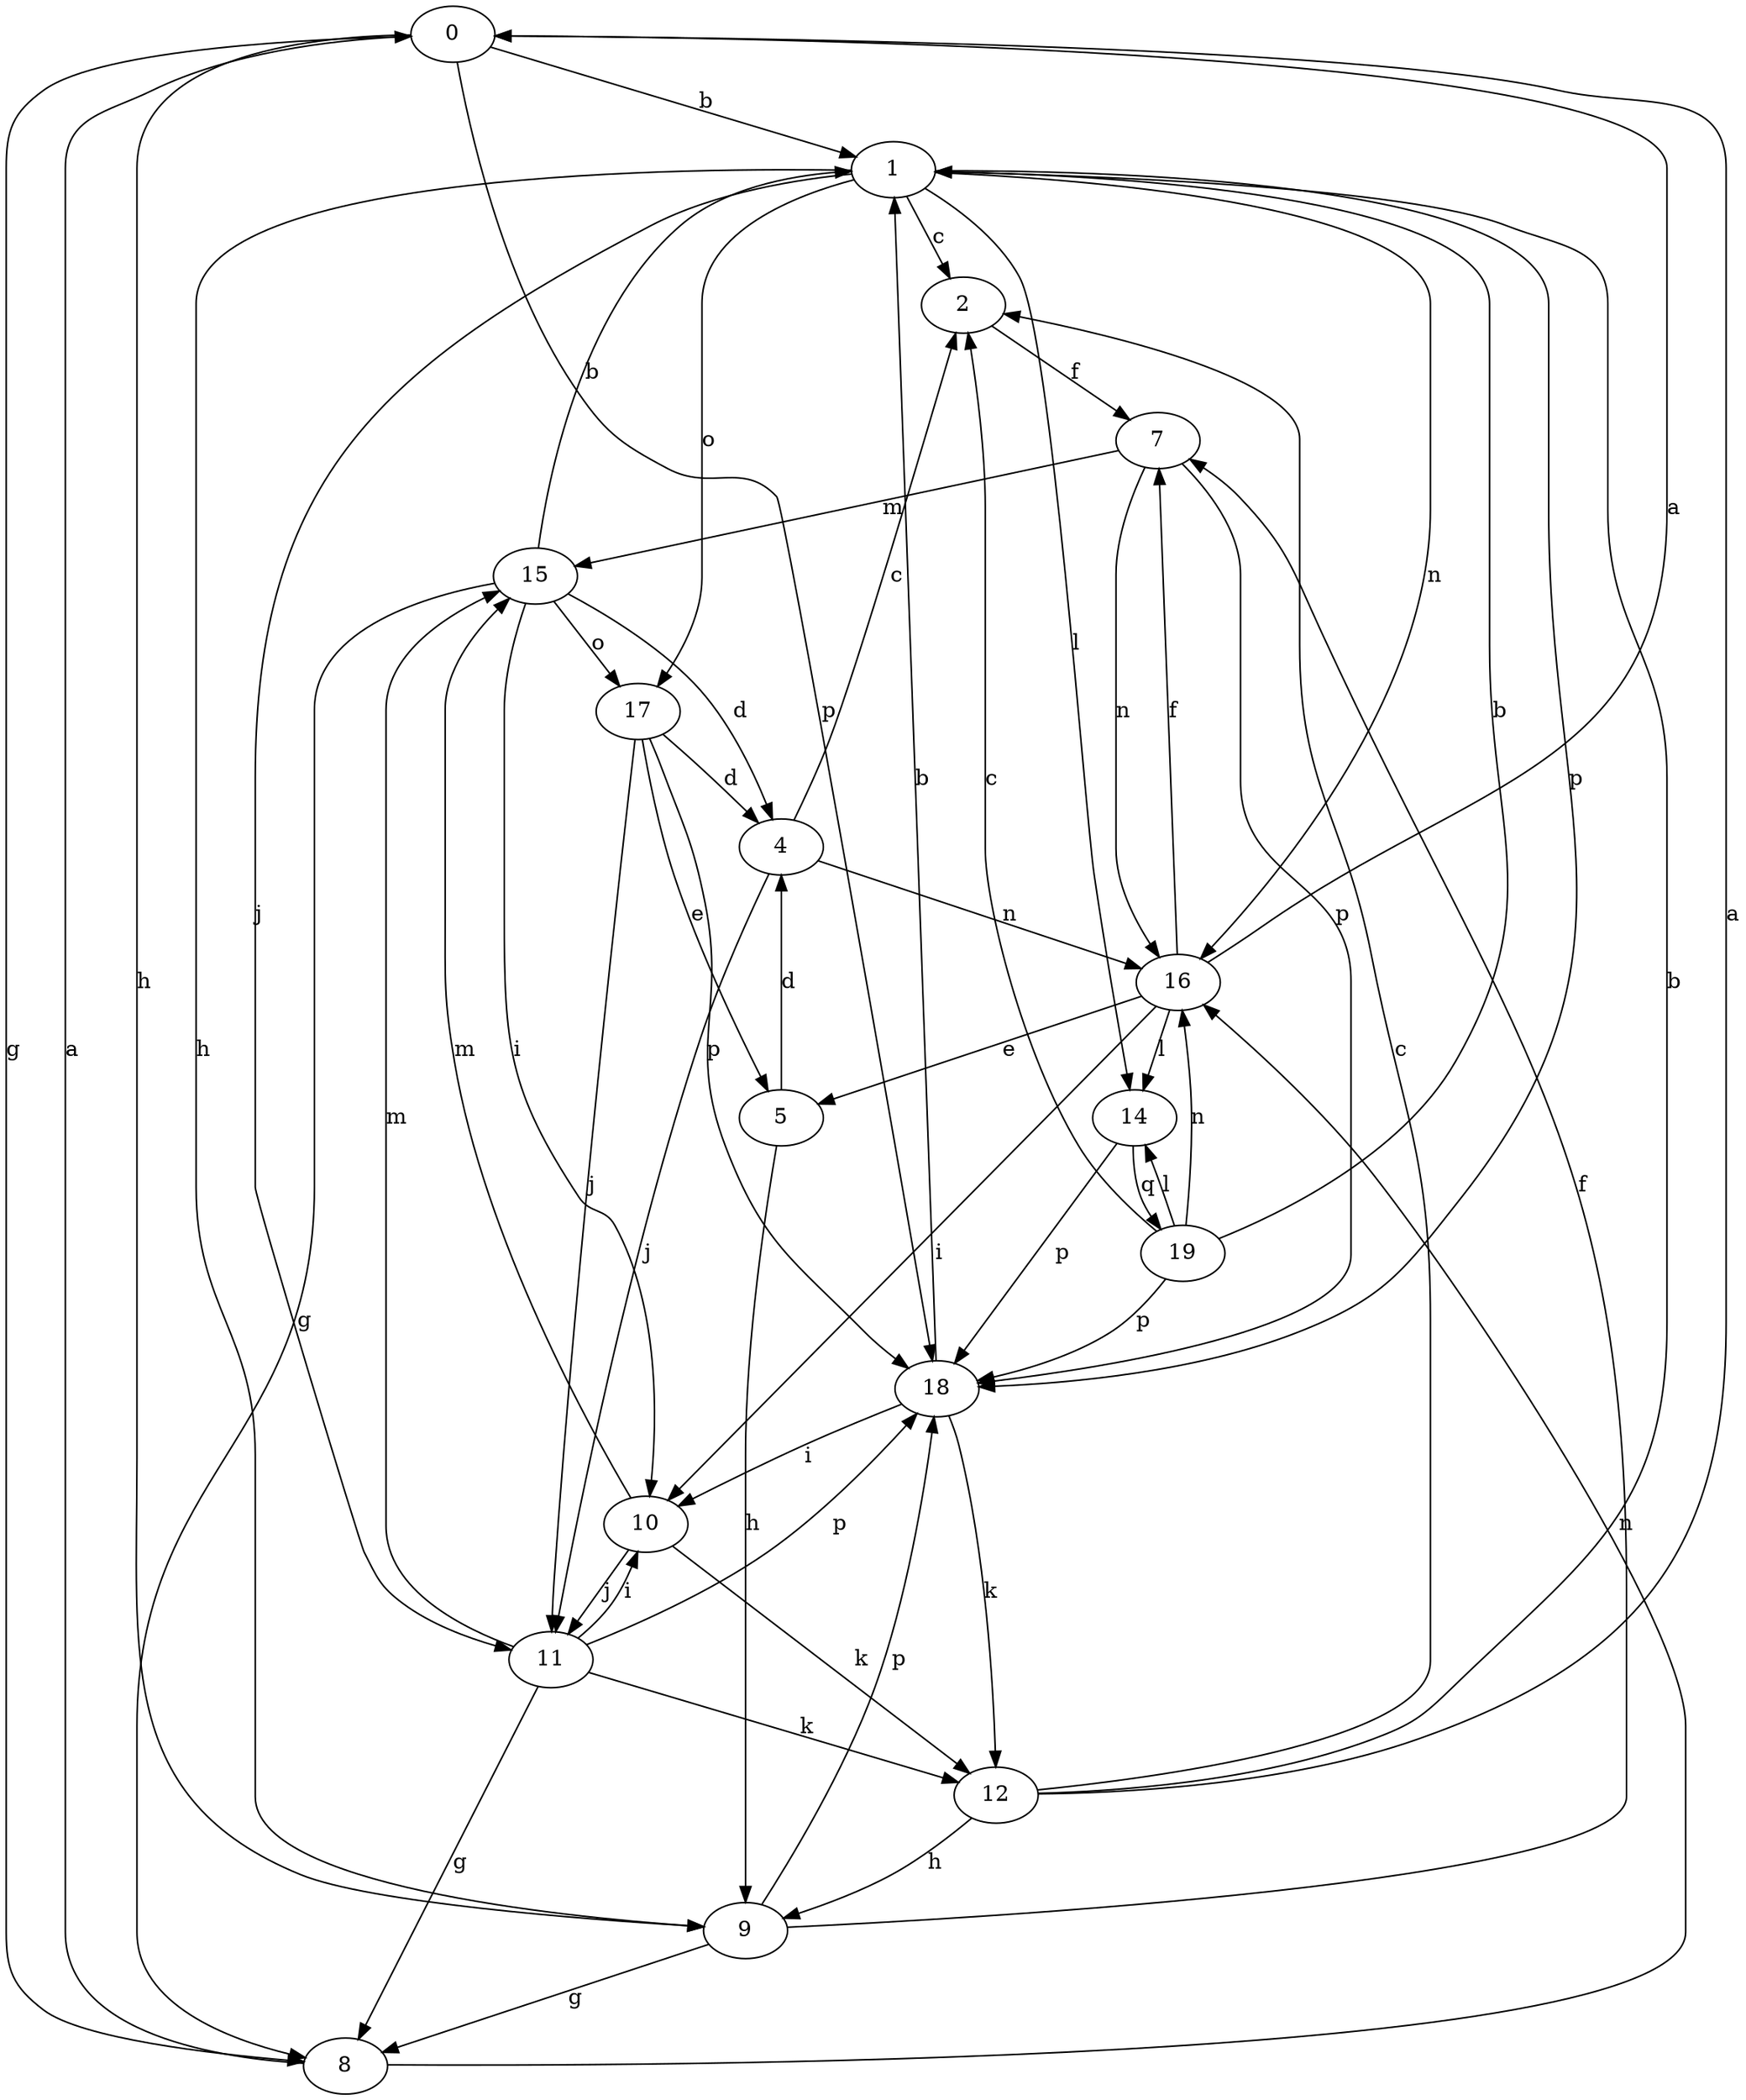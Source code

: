 strict digraph  {
0;
1;
2;
4;
5;
7;
8;
9;
10;
11;
12;
14;
15;
16;
17;
18;
19;
0 -> 1  [label=b];
0 -> 8  [label=g];
0 -> 9  [label=h];
0 -> 18  [label=p];
1 -> 2  [label=c];
1 -> 9  [label=h];
1 -> 11  [label=j];
1 -> 14  [label=l];
1 -> 16  [label=n];
1 -> 17  [label=o];
1 -> 18  [label=p];
2 -> 7  [label=f];
4 -> 2  [label=c];
4 -> 11  [label=j];
4 -> 16  [label=n];
5 -> 4  [label=d];
5 -> 9  [label=h];
7 -> 15  [label=m];
7 -> 16  [label=n];
7 -> 18  [label=p];
8 -> 0  [label=a];
8 -> 16  [label=n];
9 -> 7  [label=f];
9 -> 8  [label=g];
9 -> 18  [label=p];
10 -> 11  [label=j];
10 -> 12  [label=k];
10 -> 15  [label=m];
11 -> 8  [label=g];
11 -> 10  [label=i];
11 -> 12  [label=k];
11 -> 15  [label=m];
11 -> 18  [label=p];
12 -> 0  [label=a];
12 -> 1  [label=b];
12 -> 2  [label=c];
12 -> 9  [label=h];
14 -> 18  [label=p];
14 -> 19  [label=q];
15 -> 1  [label=b];
15 -> 4  [label=d];
15 -> 8  [label=g];
15 -> 10  [label=i];
15 -> 17  [label=o];
16 -> 0  [label=a];
16 -> 5  [label=e];
16 -> 7  [label=f];
16 -> 10  [label=i];
16 -> 14  [label=l];
17 -> 4  [label=d];
17 -> 5  [label=e];
17 -> 11  [label=j];
17 -> 18  [label=p];
18 -> 1  [label=b];
18 -> 10  [label=i];
18 -> 12  [label=k];
19 -> 1  [label=b];
19 -> 2  [label=c];
19 -> 14  [label=l];
19 -> 16  [label=n];
19 -> 18  [label=p];
}
